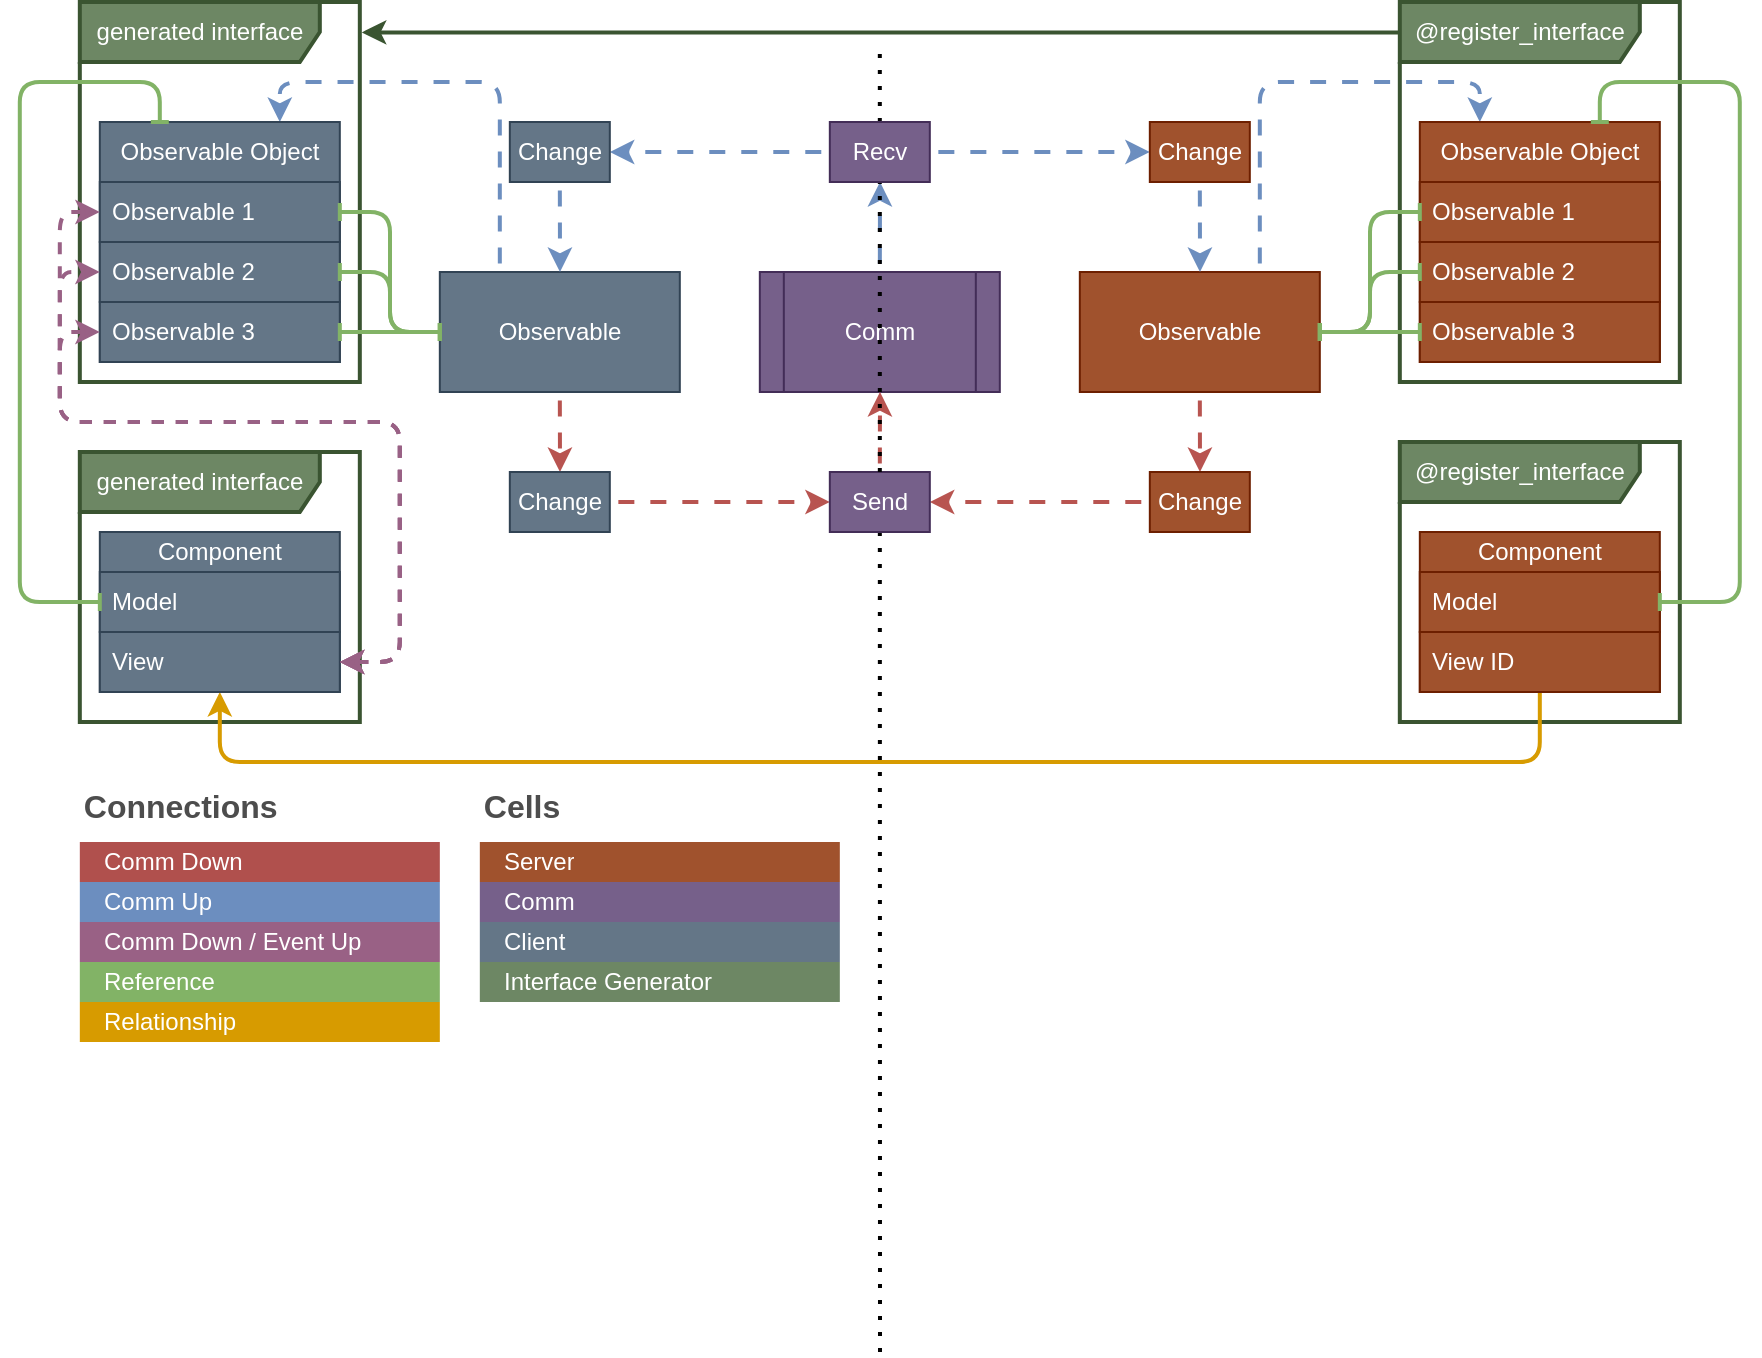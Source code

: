 <mxfile>
    <diagram id="S2pWdACuuSIr0oIr_aEm" name="Page-1">
        <mxGraphModel dx="1175" dy="492" grid="1" gridSize="10" guides="1" tooltips="1" connect="1" arrows="1" fold="1" page="1" pageScale="1" pageWidth="1100" pageHeight="850" math="0" shadow="0">
            <root>
                <mxCell id="0"/>
                <mxCell id="1" parent="0"/>
                <mxCell id="125" value="@register_interface" style="shape=umlFrame;whiteSpace=wrap;html=1;fillColor=#6d8764;width=120;height=30;points=[[0,0.08,0,0,0]];strokeColor=#3A5431;fontColor=#ffffff;strokeWidth=2;" parent="1" vertex="1">
                    <mxGeometry x="809.91" y="385" width="140" height="140" as="geometry"/>
                </mxCell>
                <mxCell id="121" value="@register_interface" style="shape=umlFrame;whiteSpace=wrap;html=1;fillColor=#6d8764;width=120;height=30;points=[[0,0.08,0,0,0]];strokeColor=#3A5431;fontColor=#ffffff;strokeWidth=2;" parent="1" vertex="1">
                    <mxGeometry x="809.91" y="165" width="140" height="190" as="geometry"/>
                </mxCell>
                <mxCell id="123" value="generated interface" style="shape=umlFrame;whiteSpace=wrap;html=1;fillColor=#6d8764;width=120;height=30;points=[[1,0.08,0,1,0]];strokeColor=#3A5431;fontColor=#ffffff;strokeWidth=2;" parent="1" vertex="1">
                    <mxGeometry x="149.91" y="165" width="140" height="190" as="geometry"/>
                </mxCell>
                <mxCell id="126" value="generated interface" style="shape=umlFrame;whiteSpace=wrap;html=1;fillColor=#6d8764;width=120;height=30;points=[[0,0.08,0,0,0]];strokeColor=#3A5431;fontColor=#ffffff;strokeWidth=2;" parent="1" vertex="1">
                    <mxGeometry x="149.91" y="390" width="140" height="135" as="geometry"/>
                </mxCell>
                <mxCell id="77" value="" style="endArrow=none;dashed=1;html=1;dashPattern=1 3;strokeWidth=2;elbow=vertical;startArrow=none;" parent="1" source="10" edge="1">
                    <mxGeometry width="50" height="50" relative="1" as="geometry">
                        <mxPoint x="549.91" y="995" as="sourcePoint"/>
                        <mxPoint x="549.91" y="185" as="targetPoint"/>
                    </mxGeometry>
                </mxCell>
                <mxCell id="26" style="edgeStyle=elbowEdgeStyle;html=1;exitX=0.5;exitY=0;exitDx=0;exitDy=0;fillColor=#dae8fc;strokeColor=#6c8ebf;flowAnimation=1;strokeWidth=2;" parent="1" source="2" target="10" edge="1">
                    <mxGeometry relative="1" as="geometry"/>
                </mxCell>
                <mxCell id="2" value="Comm" style="shape=process;whiteSpace=wrap;html=1;backgroundOutline=1;fillColor=#76608a;fontColor=#ffffff;strokeColor=#432D57;" parent="1" vertex="1">
                    <mxGeometry x="489.91" y="300" width="120" height="60" as="geometry"/>
                </mxCell>
                <mxCell id="25" style="edgeStyle=elbowEdgeStyle;html=1;exitX=0.5;exitY=0;exitDx=0;exitDy=0;entryX=0.5;entryY=1;entryDx=0;entryDy=0;fillColor=#f8cecc;strokeColor=#b85450;flowAnimation=1;gradientColor=#ea6b66;strokeWidth=2;" parent="1" source="7" target="2" edge="1">
                    <mxGeometry relative="1" as="geometry">
                        <mxPoint x="559.91" y="385.0" as="targetPoint"/>
                    </mxGeometry>
                </mxCell>
                <mxCell id="23" style="edgeStyle=elbowEdgeStyle;html=1;exitX=1;exitY=0.5;exitDx=0;exitDy=0;entryX=0;entryY=0.5;entryDx=0;entryDy=0;fillColor=#dae8fc;strokeColor=#6c8ebf;flowAnimation=1;strokeWidth=2;" parent="1" source="10" target="21" edge="1">
                    <mxGeometry relative="1" as="geometry"/>
                </mxCell>
                <mxCell id="30" style="edgeStyle=elbowEdgeStyle;html=1;exitX=0;exitY=0.5;exitDx=0;exitDy=0;entryX=1;entryY=0.5;entryDx=0;entryDy=0;fillColor=#dae8fc;strokeColor=#6c8ebf;flowAnimation=1;strokeWidth=2;" parent="1" source="10" target="28" edge="1">
                    <mxGeometry relative="1" as="geometry"/>
                </mxCell>
                <mxCell id="16" value="" style="edgeStyle=elbowEdgeStyle;html=1;fillColor=#f8cecc;strokeColor=#b85450;flowAnimation=1;gradientColor=#ea6b66;strokeWidth=2;exitX=0.5;exitY=1;exitDx=0;exitDy=0;" parent="1" source="12" target="15" edge="1">
                    <mxGeometry relative="1" as="geometry">
                        <mxPoint x="720.16" y="385.0" as="sourcePoint"/>
                    </mxGeometry>
                </mxCell>
                <mxCell id="75" style="edgeStyle=elbowEdgeStyle;html=1;exitX=0.75;exitY=0;exitDx=0;exitDy=0;entryX=0.25;entryY=0;entryDx=0;entryDy=0;startArrow=none;startFill=0;elbow=vertical;fillColor=#dae8fc;strokeColor=#6c8ebf;flowAnimation=1;strokeWidth=2;" parent="1" source="12" target="55" edge="1">
                    <mxGeometry relative="1" as="geometry">
                        <Array as="points">
                            <mxPoint x="809.91" y="205"/>
                        </Array>
                    </mxGeometry>
                </mxCell>
                <mxCell id="12" value="Observable" style="whiteSpace=wrap;html=1;fillColor=#a0522d;fontColor=#ffffff;strokeColor=#6D1F00;" parent="1" vertex="1">
                    <mxGeometry x="649.91" y="300" width="120" height="60" as="geometry"/>
                </mxCell>
                <mxCell id="17" style="edgeStyle=elbowEdgeStyle;html=1;exitX=0;exitY=0.5;exitDx=0;exitDy=0;entryX=1;entryY=0.5;entryDx=0;entryDy=0;fillColor=#f8cecc;strokeColor=#b85450;flowAnimation=1;gradientColor=#ea6b66;strokeWidth=2;" parent="1" source="15" target="7" edge="1">
                    <mxGeometry relative="1" as="geometry"/>
                </mxCell>
                <mxCell id="15" value="Change" style="whiteSpace=wrap;html=1;fillColor=#a0522d;fontColor=#ffffff;strokeColor=#6D1F00;" parent="1" vertex="1">
                    <mxGeometry x="684.91" y="400" width="50" height="30" as="geometry"/>
                </mxCell>
                <mxCell id="35" style="edgeStyle=elbowEdgeStyle;html=1;exitX=0.5;exitY=1;exitDx=0;exitDy=0;entryX=0.5;entryY=0;entryDx=0;entryDy=0;fillColor=#dae8fc;strokeColor=#6c8ebf;flowAnimation=1;strokeWidth=2;" parent="1" source="21" target="12" edge="1">
                    <mxGeometry relative="1" as="geometry"/>
                </mxCell>
                <mxCell id="21" value="Change" style="whiteSpace=wrap;html=1;fillColor=#a0522d;fontColor=#ffffff;strokeColor=#6D1F00;" parent="1" vertex="1">
                    <mxGeometry x="684.91" y="225" width="50" height="30" as="geometry"/>
                </mxCell>
                <mxCell id="32" value="" style="edgeStyle=elbowEdgeStyle;html=1;fillColor=#f8cecc;strokeColor=#b85450;flowAnimation=1;gradientColor=#ea6b66;strokeWidth=2;exitX=0.5;exitY=1;exitDx=0;exitDy=0;" parent="1" source="24" target="31" edge="1">
                    <mxGeometry relative="1" as="geometry">
                        <mxPoint x="400.16" y="385.0" as="sourcePoint"/>
                    </mxGeometry>
                </mxCell>
                <mxCell id="76" style="edgeStyle=elbowEdgeStyle;elbow=vertical;html=1;exitX=0.25;exitY=0;exitDx=0;exitDy=0;entryX=0.75;entryY=0;entryDx=0;entryDy=0;startArrow=none;startFill=0;fillColor=#dae8fc;strokeColor=#6c8ebf;flowAnimation=1;strokeWidth=2;" parent="1" source="24" target="59" edge="1">
                    <mxGeometry relative="1" as="geometry">
                        <Array as="points">
                            <mxPoint x="289.91" y="205"/>
                        </Array>
                    </mxGeometry>
                </mxCell>
                <mxCell id="24" value="Observable" style="whiteSpace=wrap;html=1;fillColor=#647687;fontColor=#ffffff;strokeColor=#314354;" parent="1" vertex="1">
                    <mxGeometry x="329.91" y="300" width="120" height="60" as="geometry"/>
                </mxCell>
                <mxCell id="34" style="edgeStyle=elbowEdgeStyle;html=1;exitX=0.5;exitY=1;exitDx=0;exitDy=0;entryX=0.5;entryY=0;entryDx=0;entryDy=0;fillColor=#dae8fc;strokeColor=#6c8ebf;flowAnimation=1;strokeWidth=2;" parent="1" source="28" target="24" edge="1">
                    <mxGeometry relative="1" as="geometry"/>
                </mxCell>
                <mxCell id="28" value="Change" style="whiteSpace=wrap;html=1;fillColor=#647687;strokeColor=#314354;fontColor=#ffffff;" parent="1" vertex="1">
                    <mxGeometry x="364.91" y="225" width="50" height="30" as="geometry"/>
                </mxCell>
                <mxCell id="33" style="edgeStyle=elbowEdgeStyle;html=1;exitX=1;exitY=0.5;exitDx=0;exitDy=0;entryX=0;entryY=0.5;entryDx=0;entryDy=0;fillColor=#f8cecc;strokeColor=#b85450;flowAnimation=1;gradientColor=#ea6b66;strokeWidth=2;" parent="1" source="31" target="7" edge="1">
                    <mxGeometry relative="1" as="geometry"/>
                </mxCell>
                <mxCell id="31" value="Change" style="whiteSpace=wrap;html=1;fillColor=#647687;strokeColor=#314354;fontColor=#ffffff;" parent="1" vertex="1">
                    <mxGeometry x="364.91" y="400" width="50" height="30" as="geometry"/>
                </mxCell>
                <mxCell id="55" value="Observable Object" style="swimlane;fontStyle=0;childLayout=stackLayout;horizontal=1;startSize=30;horizontalStack=0;resizeParent=1;resizeParentMax=0;resizeLast=0;collapsible=0;marginBottom=0;whiteSpace=wrap;html=1;fillColor=#a0522d;fontColor=#ffffff;strokeColor=#6D1F00;" parent="1" vertex="1">
                    <mxGeometry x="819.91" y="225" width="120" height="120" as="geometry"/>
                </mxCell>
                <mxCell id="56" value="Observable 1" style="text;strokeColor=#6D1F00;fillColor=#a0522d;align=left;verticalAlign=middle;spacingLeft=4;spacingRight=4;overflow=hidden;points=[[0,0.5],[1,0.5]];portConstraint=eastwest;rotatable=0;whiteSpace=wrap;html=1;fontColor=#ffffff;" parent="55" vertex="1">
                    <mxGeometry y="30" width="120" height="30" as="geometry"/>
                </mxCell>
                <mxCell id="57" value="Observable 2" style="text;strokeColor=#6D1F00;fillColor=#a0522d;align=left;verticalAlign=middle;spacingLeft=4;spacingRight=4;overflow=hidden;points=[[0,0.5],[1,0.5]];portConstraint=eastwest;rotatable=0;whiteSpace=wrap;html=1;fontColor=#ffffff;" parent="55" vertex="1">
                    <mxGeometry y="60" width="120" height="30" as="geometry"/>
                </mxCell>
                <mxCell id="58" value="Observable 3" style="text;strokeColor=#6D1F00;fillColor=#a0522d;align=left;verticalAlign=middle;spacingLeft=4;spacingRight=4;overflow=hidden;points=[[0,0.5],[1,0.5]];portConstraint=eastwest;rotatable=0;whiteSpace=wrap;html=1;fontColor=#ffffff;" parent="55" vertex="1">
                    <mxGeometry y="90" width="120" height="30" as="geometry"/>
                </mxCell>
                <mxCell id="59" value="Observable Object" style="swimlane;fontStyle=0;childLayout=stackLayout;horizontal=1;startSize=30;horizontalStack=0;resizeParent=1;resizeParentMax=0;resizeLast=0;collapsible=0;marginBottom=0;whiteSpace=wrap;html=1;fillColor=#647687;fontColor=#ffffff;strokeColor=#314354;" parent="1" vertex="1">
                    <mxGeometry x="159.91" y="225" width="120" height="120" as="geometry"/>
                </mxCell>
                <mxCell id="60" value="Observable 1" style="text;strokeColor=#314354;fillColor=#647687;align=left;verticalAlign=middle;spacingLeft=4;spacingRight=4;overflow=hidden;points=[[0,0.5],[1,0.5]];portConstraint=eastwest;rotatable=0;whiteSpace=wrap;html=1;fontColor=#ffffff;" parent="59" vertex="1">
                    <mxGeometry y="30" width="120" height="30" as="geometry"/>
                </mxCell>
                <mxCell id="61" value="Observable 2" style="text;strokeColor=#314354;fillColor=#647687;align=left;verticalAlign=middle;spacingLeft=4;spacingRight=4;overflow=hidden;points=[[0,0.5],[1,0.5]];portConstraint=eastwest;rotatable=0;whiteSpace=wrap;html=1;fontColor=#ffffff;" parent="59" vertex="1">
                    <mxGeometry y="60" width="120" height="30" as="geometry"/>
                </mxCell>
                <mxCell id="62" value="Observable 3" style="text;strokeColor=#314354;fillColor=#647687;align=left;verticalAlign=middle;spacingLeft=4;spacingRight=4;overflow=hidden;points=[[0,0.5],[1,0.5]];portConstraint=eastwest;rotatable=0;whiteSpace=wrap;html=1;fontColor=#ffffff;" parent="59" vertex="1">
                    <mxGeometry y="90" width="120" height="30" as="geometry"/>
                </mxCell>
                <mxCell id="66" style="edgeStyle=elbowEdgeStyle;html=1;exitX=1;exitY=0.5;exitDx=0;exitDy=0;fillColor=#d5e8d4;strokeColor=#82b366;startArrow=baseDash;startFill=0;strokeWidth=2;entryX=0;entryY=0.5;entryDx=0;entryDy=0;endArrow=baseDash;endFill=0;" parent="1" source="62" target="24" edge="1">
                    <mxGeometry relative="1" as="geometry">
                        <mxPoint x="329.91" y="300" as="targetPoint"/>
                    </mxGeometry>
                </mxCell>
                <mxCell id="67" style="edgeStyle=elbowEdgeStyle;html=1;exitX=1;exitY=0.5;exitDx=0;exitDy=0;entryX=0;entryY=0.5;entryDx=0;entryDy=0;fillColor=#d5e8d4;strokeColor=#82b366;startArrow=baseDash;startFill=0;strokeWidth=2;endArrow=baseDash;endFill=0;" parent="1" source="61" target="24" edge="1">
                    <mxGeometry relative="1" as="geometry"/>
                </mxCell>
                <mxCell id="68" style="edgeStyle=elbowEdgeStyle;html=1;exitX=1;exitY=0.5;exitDx=0;exitDy=0;fillColor=#d5e8d4;strokeColor=#82b366;startArrow=baseDash;startFill=0;strokeWidth=2;entryX=0;entryY=0.5;entryDx=0;entryDy=0;endArrow=baseDash;endFill=0;" parent="1" source="60" target="24" edge="1">
                    <mxGeometry relative="1" as="geometry">
                        <mxPoint x="329.91" y="300" as="targetPoint"/>
                    </mxGeometry>
                </mxCell>
                <mxCell id="69" style="edgeStyle=elbowEdgeStyle;html=1;exitX=0;exitY=0.5;exitDx=0;exitDy=0;entryX=1;entryY=0.5;entryDx=0;entryDy=0;fillColor=#d5e8d4;strokeColor=#82b366;startArrow=baseDash;startFill=0;strokeWidth=2;endArrow=baseDash;endFill=0;" parent="1" source="56" target="12" edge="1">
                    <mxGeometry relative="1" as="geometry"/>
                </mxCell>
                <mxCell id="70" style="edgeStyle=elbowEdgeStyle;html=1;exitX=0;exitY=0.5;exitDx=0;exitDy=0;entryX=1;entryY=0.5;entryDx=0;entryDy=0;fillColor=#d5e8d4;strokeColor=#82b366;startArrow=baseDash;startFill=0;strokeWidth=2;endArrow=baseDash;endFill=0;" parent="1" source="57" target="12" edge="1">
                    <mxGeometry relative="1" as="geometry"/>
                </mxCell>
                <mxCell id="71" style="edgeStyle=elbowEdgeStyle;html=1;exitX=0;exitY=0.5;exitDx=0;exitDy=0;entryX=1;entryY=0.5;entryDx=0;entryDy=0;fillColor=#d5e8d4;strokeColor=#82b366;startArrow=baseDash;startFill=0;strokeWidth=2;endArrow=baseDash;endFill=0;" parent="1" source="58" target="12" edge="1">
                    <mxGeometry relative="1" as="geometry"/>
                </mxCell>
                <mxCell id="103" style="edgeStyle=orthogonalEdgeStyle;html=1;exitX=0.5;exitY=1;exitDx=0;exitDy=0;entryX=0.5;entryY=1;entryDx=0;entryDy=0;strokeWidth=2;startArrow=none;startFill=0;endArrow=classic;endFill=1;elbow=vertical;fillColor=#ffcd28;gradientColor=#ffa500;strokeColor=#d79b00;" parent="1" source="79" target="89" edge="1">
                    <mxGeometry relative="1" as="geometry">
                        <Array as="points">
                            <mxPoint x="879.91" y="545"/>
                            <mxPoint x="219.91" y="545"/>
                        </Array>
                    </mxGeometry>
                </mxCell>
                <mxCell id="79" value="Component" style="swimlane;fontStyle=0;childLayout=stackLayout;horizontal=1;startSize=20;horizontalStack=0;resizeParent=1;resizeParentMax=0;resizeLast=0;collapsible=0;marginBottom=0;whiteSpace=wrap;html=1;fillColor=#a0522d;fontColor=#ffffff;strokeColor=#6D1F00;" parent="1" vertex="1">
                    <mxGeometry x="819.91" y="430" width="120" height="80" as="geometry"/>
                </mxCell>
                <mxCell id="80" value="Model" style="text;strokeColor=#6D1F00;fillColor=#a0522d;align=left;verticalAlign=middle;spacingLeft=4;spacingRight=4;overflow=hidden;points=[[0,0.5],[1,0.5]];portConstraint=eastwest;rotatable=0;whiteSpace=wrap;html=1;fontColor=#ffffff;" parent="79" vertex="1">
                    <mxGeometry y="20" width="120" height="30" as="geometry"/>
                </mxCell>
                <mxCell id="81" value="View ID" style="text;strokeColor=#6D1F00;fillColor=#a0522d;align=left;verticalAlign=middle;spacingLeft=4;spacingRight=4;overflow=hidden;points=[[0,0.5],[1,0.5]];portConstraint=eastwest;rotatable=0;whiteSpace=wrap;html=1;fontColor=#ffffff;" parent="79" vertex="1">
                    <mxGeometry y="50" width="120" height="30" as="geometry"/>
                </mxCell>
                <mxCell id="89" value="Component" style="swimlane;fontStyle=0;childLayout=stackLayout;horizontal=1;startSize=20;horizontalStack=0;resizeParent=1;resizeParentMax=0;resizeLast=0;collapsible=0;marginBottom=0;whiteSpace=wrap;html=1;fillColor=#647687;fontColor=#ffffff;strokeColor=#314354;" parent="1" vertex="1">
                    <mxGeometry x="159.91" y="430" width="120" height="80" as="geometry"/>
                </mxCell>
                <mxCell id="90" value="Model" style="text;strokeColor=#314354;fillColor=#647687;align=left;verticalAlign=middle;spacingLeft=4;spacingRight=4;overflow=hidden;points=[[0,0.5],[1,0.5]];portConstraint=eastwest;rotatable=0;whiteSpace=wrap;html=1;fontColor=#ffffff;" parent="89" vertex="1">
                    <mxGeometry y="20" width="120" height="30" as="geometry"/>
                </mxCell>
                <mxCell id="91" value="View" style="text;strokeColor=#314354;fillColor=#647687;align=left;verticalAlign=middle;spacingLeft=4;spacingRight=4;overflow=hidden;points=[[0,0.5],[1,0.5]];portConstraint=eastwest;rotatable=0;whiteSpace=wrap;html=1;fontColor=#ffffff;" parent="89" vertex="1">
                    <mxGeometry y="50" width="120" height="30" as="geometry"/>
                </mxCell>
                <mxCell id="92" style="edgeStyle=orthogonalEdgeStyle;html=1;exitX=0;exitY=0.5;exitDx=0;exitDy=0;entryX=0.25;entryY=0;entryDx=0;entryDy=0;startArrow=baseDash;startFill=0;endArrow=baseDash;endFill=0;elbow=vertical;fillColor=#d5e8d4;gradientColor=#97d077;strokeColor=#82b366;strokeWidth=2;" parent="1" source="90" target="59" edge="1">
                    <mxGeometry relative="1" as="geometry">
                        <Array as="points">
                            <mxPoint x="119.91" y="465"/>
                            <mxPoint x="119.91" y="205"/>
                            <mxPoint x="189.91" y="205"/>
                        </Array>
                    </mxGeometry>
                </mxCell>
                <mxCell id="99" style="edgeStyle=orthogonalEdgeStyle;html=1;exitX=1;exitY=0.5;exitDx=0;exitDy=0;entryX=0;entryY=0.5;entryDx=0;entryDy=0;strokeWidth=2;startArrow=classic;startFill=1;endArrow=classic;endFill=1;elbow=vertical;fillColor=#e6d0de;gradientColor=#d5739d;strokeColor=#996185;flowAnimation=0;dashed=1;" parent="1" source="91" target="62" edge="1">
                    <mxGeometry relative="1" as="geometry">
                        <Array as="points">
                            <mxPoint x="309.91" y="495"/>
                            <mxPoint x="309.91" y="375"/>
                            <mxPoint x="139.91" y="375"/>
                            <mxPoint x="139.91" y="330"/>
                        </Array>
                    </mxGeometry>
                </mxCell>
                <mxCell id="100" style="edgeStyle=orthogonalEdgeStyle;html=1;exitX=1;exitY=0.5;exitDx=0;exitDy=0;entryX=0;entryY=0.5;entryDx=0;entryDy=0;strokeWidth=2;startArrow=classic;startFill=1;endArrow=classic;endFill=1;elbow=vertical;fillColor=#e6d0de;gradientColor=#d5739d;strokeColor=#996185;flowAnimation=0;dashed=1;" parent="1" source="91" target="61" edge="1">
                    <mxGeometry relative="1" as="geometry">
                        <Array as="points">
                            <mxPoint x="309.91" y="495"/>
                            <mxPoint x="309.91" y="375"/>
                            <mxPoint x="139.91" y="375"/>
                            <mxPoint x="139.91" y="300"/>
                        </Array>
                    </mxGeometry>
                </mxCell>
                <mxCell id="104" value="Connections" style="align=left;fontSize=16;fontStyle=1;strokeColor=none;fillColor=none;fontColor=#4D4D4D;spacingTop=-8;resizable=0;resizeWidth=0;" parent="1" vertex="1">
                    <mxGeometry x="149.91" y="555" width="180" height="30" as="geometry"/>
                </mxCell>
                <mxCell id="105" value="" style="shape=table;html=1;whiteSpace=wrap;startSize=0;container=1;collapsible=0;childLayout=tableLayout;fillColor=none;align=left;spacingLeft=10;strokeColor=none;rounded=1;arcSize=11;fontColor=#FFFFFF;resizable=0;points=[[0.25,0,0],[0.5,0,0],[0.75,0,0],[1,0.25,0],[1,0.5,0],[1,0.75,0],[0.75,1,0],[0.5,1,0],[0.25,1,0],[0,0.75,0],[0,0.5,0],[0,0.25,0]];resizeWidth=0;" parent="1" vertex="1">
                    <mxGeometry x="149.91" y="585" width="180" height="100" as="geometry"/>
                </mxCell>
                <mxCell id="106" value="Comm Down" style="shape=partialRectangle;html=1;whiteSpace=wrap;connectable=0;fillColor=#B0504D;top=0;left=0;bottom=0;right=0;overflow=hidden;pointerEvents=1;align=left;spacingLeft=10;strokeColor=none;fontColor=#FFFFFF;resizeWidth=0;" parent="105" vertex="1">
                    <mxGeometry width="180" height="20" as="geometry"/>
                </mxCell>
                <mxCell id="107" value="Comm Up" style="shape=partialRectangle;html=1;whiteSpace=wrap;connectable=0;fillColor=#6C8EBF;top=0;left=0;bottom=0;right=0;overflow=hidden;pointerEvents=1;align=left;spacingLeft=10;fontColor=#FFFFFF;resizeWidth=0;" parent="105" vertex="1">
                    <mxGeometry y="20" width="180" height="20" as="geometry"/>
                </mxCell>
                <mxCell id="119" value="Comm Down / Event Up" style="shape=partialRectangle;html=1;whiteSpace=wrap;connectable=0;fillColor=#996185;top=0;left=0;bottom=0;right=0;overflow=hidden;pointerEvents=1;align=left;spacingLeft=10;fontColor=#FFFFFF;resizeWidth=0;" parent="105" vertex="1">
                    <mxGeometry y="40" width="180" height="20" as="geometry"/>
                </mxCell>
                <mxCell id="108" value="Reference" style="shape=partialRectangle;html=1;whiteSpace=wrap;connectable=0;fillColor=#82B366;top=0;left=0;bottom=0;right=0;overflow=hidden;pointerEvents=1;align=left;spacingLeft=10;fontColor=#FFFFFF;resizeWidth=0;" parent="105" vertex="1">
                    <mxGeometry y="60" width="180" height="20" as="geometry"/>
                </mxCell>
                <mxCell id="109" value="Relationship" style="shape=partialRectangle;html=1;whiteSpace=wrap;connectable=0;fillColor=#D79B00;top=0;left=0;bottom=0;right=0;overflow=hidden;pointerEvents=1;align=left;spacingLeft=10;fontColor=#FFFFFF;resizeWidth=0;" parent="105" vertex="1">
                    <mxGeometry y="80" width="180" height="20" as="geometry"/>
                </mxCell>
                <mxCell id="112" value="Cells" style="align=left;fontSize=16;fontStyle=1;strokeColor=none;fillColor=none;fontColor=#4D4D4D;spacingTop=-8;resizable=0;" parent="1" vertex="1">
                    <mxGeometry x="349.91" y="555" width="180" height="30" as="geometry"/>
                </mxCell>
                <mxCell id="113" value="" style="shape=table;html=1;whiteSpace=wrap;startSize=0;container=1;collapsible=0;childLayout=tableLayout;fillColor=none;align=left;spacingLeft=10;strokeColor=none;rounded=1;arcSize=11;fontColor=#FFFFFF;resizable=0;points=[[0.25,0,0],[0.5,0,0],[0.75,0,0],[1,0.25,0],[1,0.5,0],[1,0.75,0],[0.75,1,0],[0.5,1,0],[0.25,1,0],[0,0.75,0],[0,0.5,0],[0,0.25,0]];" parent="1" vertex="1">
                    <mxGeometry x="349.91" y="585" width="180" height="80" as="geometry"/>
                </mxCell>
                <mxCell id="115" value="Server" style="shape=partialRectangle;html=1;whiteSpace=wrap;connectable=0;fillColor=#A0522D;top=0;left=0;bottom=0;right=0;overflow=hidden;pointerEvents=1;align=left;spacingLeft=10;fontColor=#FFFFFF;" parent="113" vertex="1">
                    <mxGeometry width="180" height="20" as="geometry"/>
                </mxCell>
                <mxCell id="114" value="Comm" style="shape=partialRectangle;html=1;whiteSpace=wrap;connectable=0;fillColor=#76608A;top=0;left=0;bottom=0;right=0;overflow=hidden;pointerEvents=1;align=left;spacingLeft=10;strokeColor=none;fontColor=#FFFFFF;" parent="113" vertex="1">
                    <mxGeometry y="20" width="180" height="20" as="geometry"/>
                </mxCell>
                <mxCell id="116" value="Client" style="shape=partialRectangle;html=1;whiteSpace=wrap;connectable=0;fillColor=#647687;top=0;left=0;bottom=0;right=0;overflow=hidden;pointerEvents=1;align=left;spacingLeft=10;fontColor=#FFFFFF;" parent="113" vertex="1">
                    <mxGeometry y="40" width="180" height="20" as="geometry"/>
                </mxCell>
                <mxCell id="132" value="Interface Generator" style="shape=partialRectangle;html=1;whiteSpace=wrap;connectable=0;fillColor=#6d8764;top=0;left=0;bottom=0;right=0;overflow=hidden;pointerEvents=1;align=left;spacingLeft=10;fontColor=#ffffff;strokeColor=#3A5431;" parent="113" vertex="1">
                    <mxGeometry y="60" width="180" height="20" as="geometry"/>
                </mxCell>
                <mxCell id="88" style="edgeStyle=orthogonalEdgeStyle;html=1;entryX=0.75;entryY=0;entryDx=0;entryDy=0;startArrow=baseDash;startFill=0;endArrow=baseDash;endFill=0;elbow=vertical;fillColor=#d5e8d4;gradientColor=#97d077;strokeColor=#82b366;strokeWidth=2;exitX=1;exitY=0.5;exitDx=0;exitDy=0;" parent="1" source="80" target="55" edge="1">
                    <mxGeometry relative="1" as="geometry">
                        <mxPoint x="969.91" y="440" as="sourcePoint"/>
                        <Array as="points">
                            <mxPoint x="979.91" y="465"/>
                            <mxPoint x="979.91" y="205"/>
                            <mxPoint x="909.91" y="205"/>
                        </Array>
                    </mxGeometry>
                </mxCell>
                <mxCell id="124" style="edgeStyle=orthogonalEdgeStyle;html=1;exitX=0;exitY=0.08;exitDx=0;exitDy=0;exitPerimeter=0;entryX=1;entryY=0.08;entryDx=1;entryDy=0;entryPerimeter=0;strokeWidth=2;startArrow=none;startFill=0;endArrow=classic;endFill=1;elbow=vertical;fillColor=#6d8764;strokeColor=#3A5431;" parent="1" source="121" target="123" edge="1">
                    <mxGeometry relative="1" as="geometry"/>
                </mxCell>
                <mxCell id="128" style="edgeStyle=orthogonalEdgeStyle;html=1;exitX=1;exitY=0.5;exitDx=0;exitDy=0;entryX=0;entryY=0.5;entryDx=0;entryDy=0;strokeWidth=2;startArrow=classic;startFill=1;endArrow=classic;endFill=1;elbow=vertical;dashed=1;fillColor=#e6d0de;strokeColor=#996185;gradientColor=#d5739d;" parent="1" source="91" target="60" edge="1">
                    <mxGeometry relative="1" as="geometry">
                        <Array as="points">
                            <mxPoint x="309.91" y="495"/>
                            <mxPoint x="309.91" y="375"/>
                            <mxPoint x="139.91" y="375"/>
                            <mxPoint x="139.91" y="270"/>
                        </Array>
                    </mxGeometry>
                </mxCell>
                <mxCell id="130" value="" style="endArrow=none;dashed=1;html=1;dashPattern=1 3;strokeWidth=2;elbow=vertical;" parent="1" target="7" edge="1">
                    <mxGeometry width="50" height="50" relative="1" as="geometry">
                        <mxPoint x="550.0" y="840" as="sourcePoint"/>
                        <mxPoint x="550.0" y="30" as="targetPoint"/>
                    </mxGeometry>
                </mxCell>
                <mxCell id="7" value="Send" style="whiteSpace=wrap;html=1;fillColor=#76608a;fontColor=#ffffff;strokeColor=#432D57;" parent="1" vertex="1">
                    <mxGeometry x="524.91" y="400" width="50" height="30" as="geometry"/>
                </mxCell>
                <mxCell id="131" value="" style="endArrow=none;dashed=1;html=1;dashPattern=1 3;strokeWidth=2;elbow=vertical;startArrow=none;" parent="1" source="7" target="10" edge="1">
                    <mxGeometry width="50" height="50" relative="1" as="geometry">
                        <mxPoint x="549.91" y="420.0" as="sourcePoint"/>
                        <mxPoint x="549.91" y="185" as="targetPoint"/>
                    </mxGeometry>
                </mxCell>
                <mxCell id="10" value="Recv" style="whiteSpace=wrap;html=1;fillColor=#76608a;fontColor=#ffffff;strokeColor=#432D57;" parent="1" vertex="1">
                    <mxGeometry x="524.91" y="225" width="50" height="30" as="geometry"/>
                </mxCell>
            </root>
        </mxGraphModel>
    </diagram>
</mxfile>